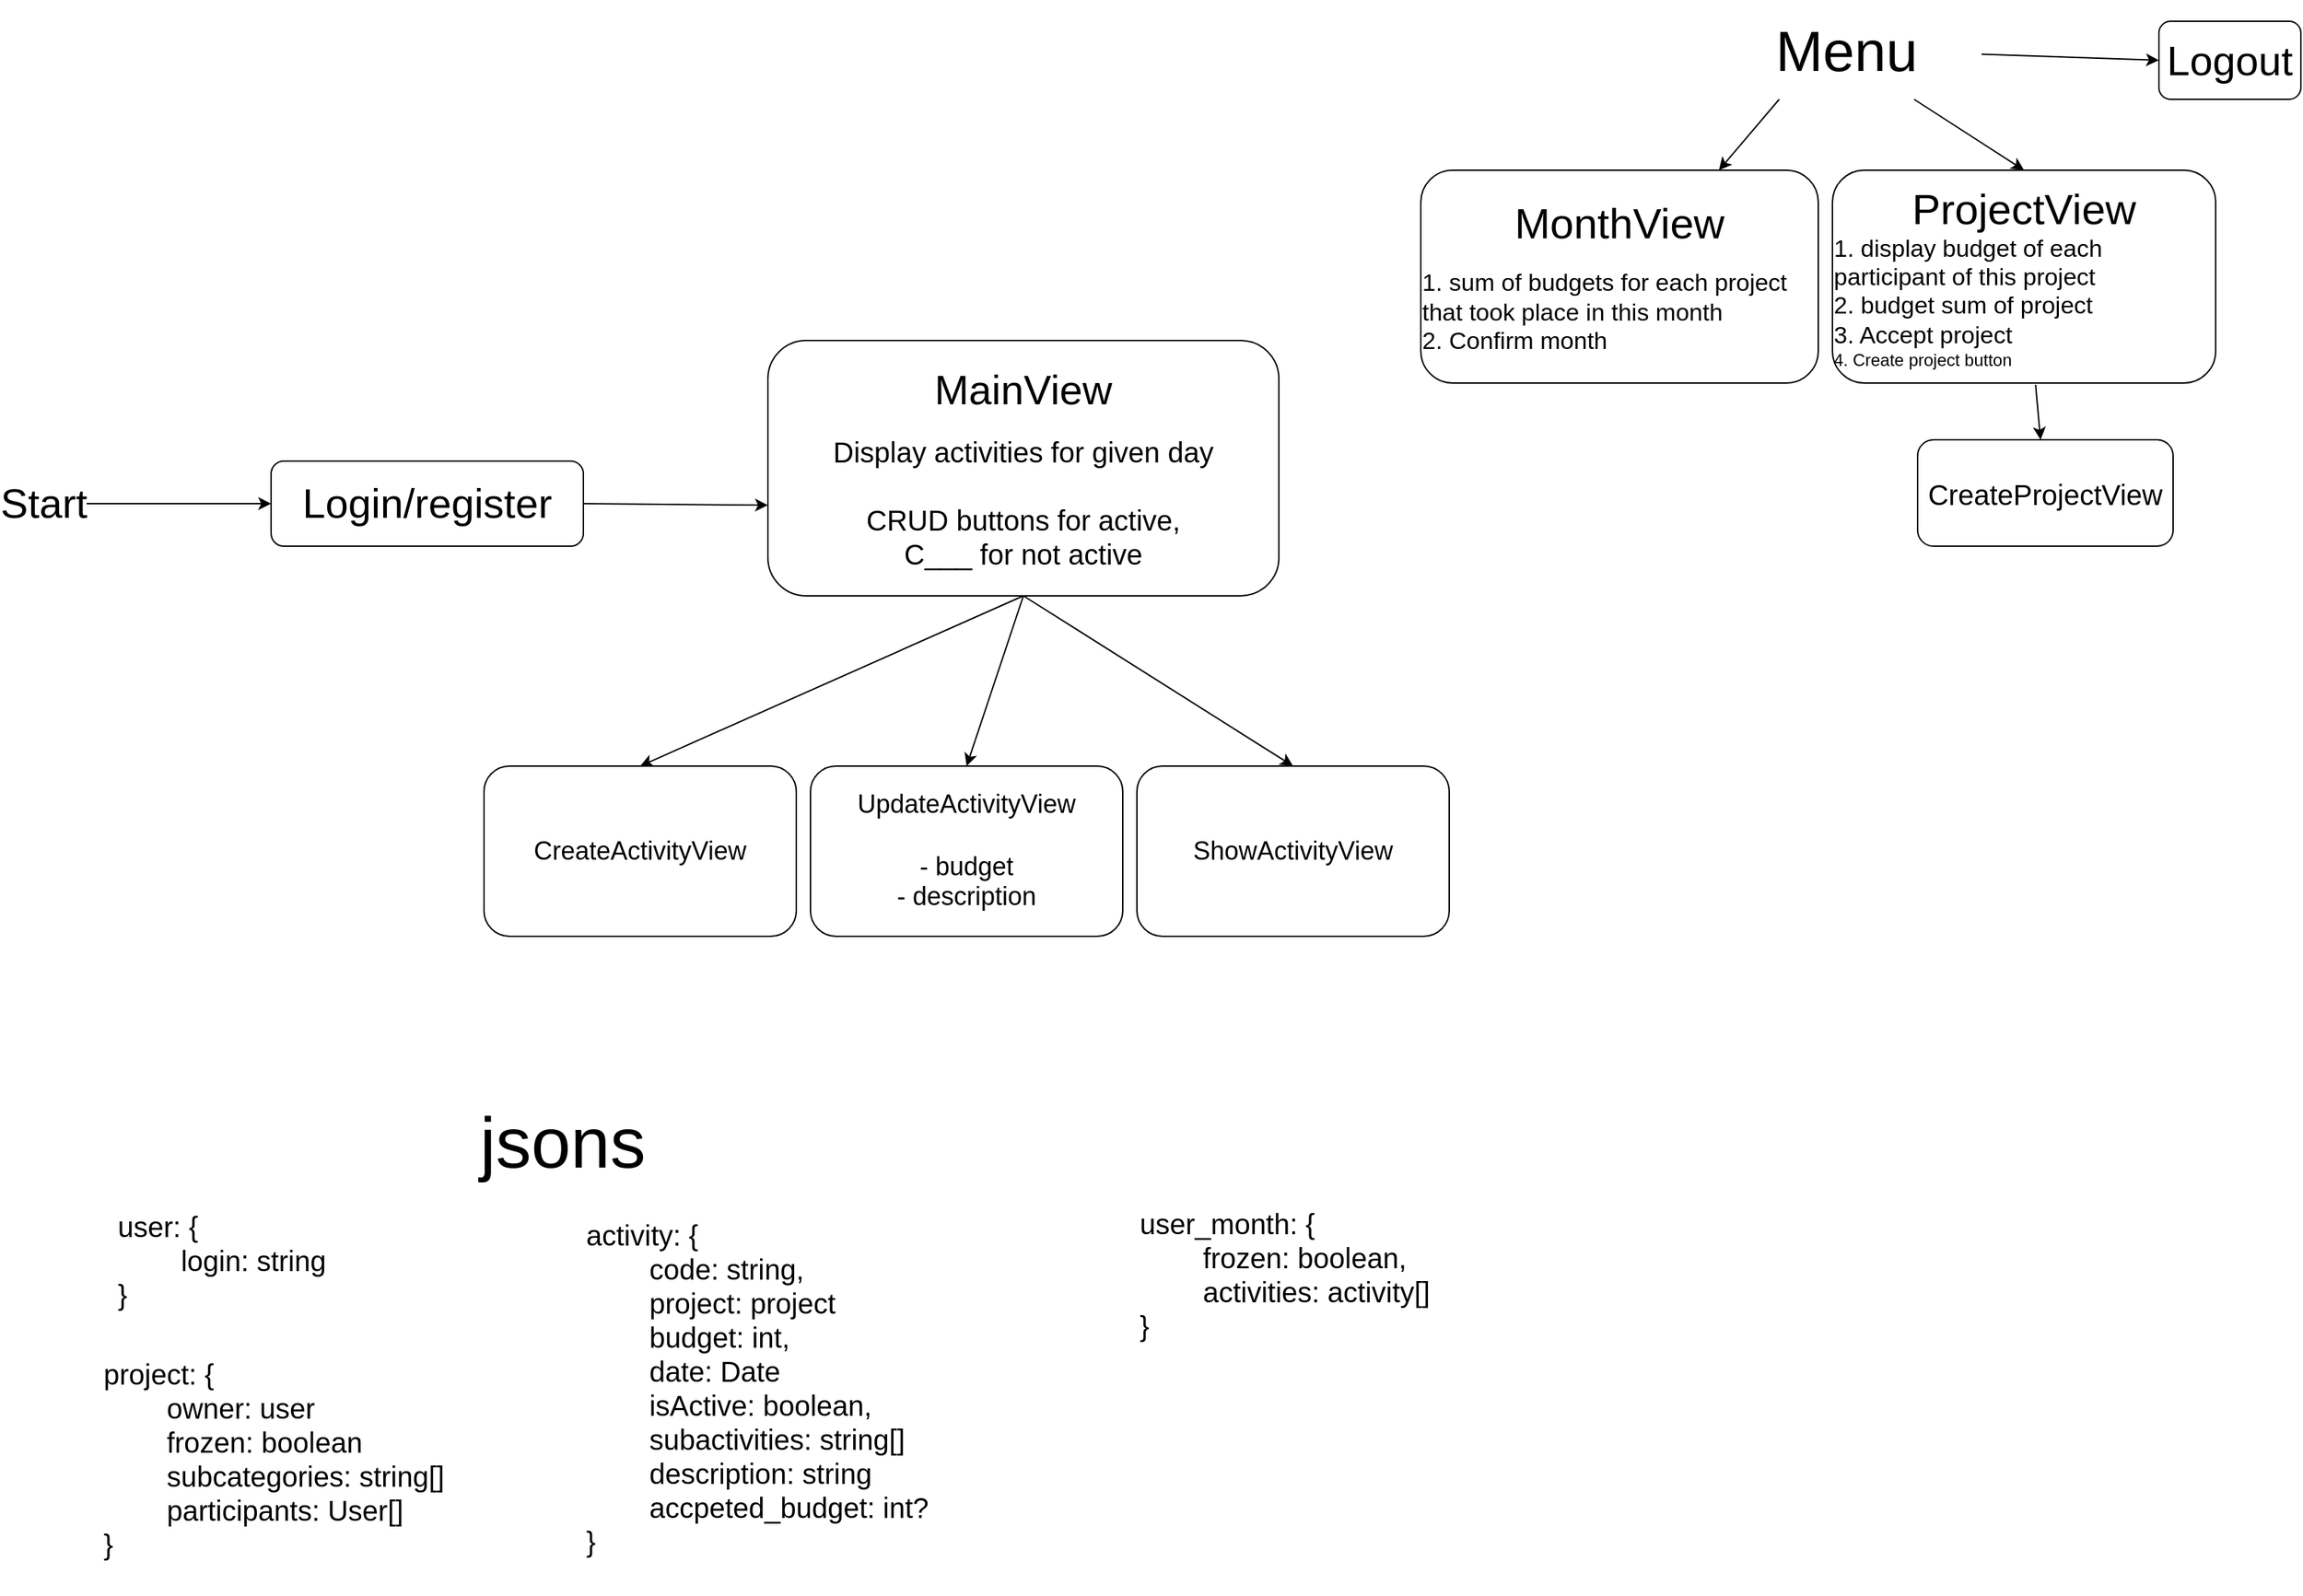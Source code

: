 <mxfile version="15.6.2" type="device"><diagram id="MiKN9EofbAmDDnsheNMB" name="Page-1"><mxGraphModel dx="1730" dy="2107" grid="1" gridSize="10" guides="1" tooltips="1" connect="1" arrows="1" fold="1" page="1" pageScale="1" pageWidth="850" pageHeight="1100" math="0" shadow="0"><root><mxCell id="0"/><mxCell id="1" parent="0"/><mxCell id="-mdsf9LLlibmEAXxMs5w-73" value="&lt;font style=&quot;font-size: 50px&quot;&gt;jsons&lt;br&gt;&lt;/font&gt;" style="text;html=1;align=center;verticalAlign=middle;resizable=0;points=[];autosize=1;strokeColor=none;fillColor=none;" parent="1" vertex="1"><mxGeometry x="360" y="560" width="130" height="30" as="geometry"/></mxCell><mxCell id="-mdsf9LLlibmEAXxMs5w-74" value="&lt;div style=&quot;font-size: 20px&quot;&gt;&lt;font style=&quot;font-size: 20px&quot;&gt;user: {&lt;/font&gt;&lt;/div&gt;&lt;div style=&quot;font-size: 20px&quot;&gt;&lt;font style=&quot;font-size: 20px&quot;&gt;&lt;span style=&quot;white-space: pre&quot;&gt;&#9;&lt;/span&gt;login: string&lt;br&gt;&lt;/font&gt;&lt;/div&gt;&lt;div style=&quot;font-size: 20px&quot;&gt;&lt;font style=&quot;font-size: 20px&quot;&gt;}&lt;/font&gt;&lt;/div&gt;&lt;div style=&quot;font-size: 20px&quot;&gt;&lt;font style=&quot;font-size: 20px&quot;&gt;&lt;br&gt;&lt;/font&gt;&lt;/div&gt;" style="text;html=1;align=left;verticalAlign=middle;resizable=0;points=[];autosize=1;strokeColor=none;fillColor=none;" parent="1" vertex="1"><mxGeometry x="110" y="640" width="160" height="60" as="geometry"/></mxCell><mxCell id="-mdsf9LLlibmEAXxMs5w-75" value="&lt;div style=&quot;font-size: 20px&quot;&gt;&lt;font style=&quot;font-size: 20px&quot;&gt;project: {&lt;/font&gt;&lt;/div&gt;&lt;div style=&quot;font-size: 20px&quot;&gt;&lt;font style=&quot;font-size: 20px&quot;&gt;&lt;span style=&quot;white-space: pre&quot;&gt;&#9;&lt;/span&gt;owner: user&lt;/font&gt;&lt;/div&gt;&lt;div style=&quot;font-size: 20px&quot;&gt;&lt;font style=&quot;font-size: 20px&quot;&gt;&lt;span style=&quot;white-space: pre&quot;&gt;&#9;&lt;/span&gt;frozen: boolean&lt;/font&gt;&lt;/div&gt;&lt;div style=&quot;font-size: 20px&quot;&gt;&lt;font style=&quot;font-size: 20px&quot;&gt;&lt;span style=&quot;white-space: pre&quot;&gt;&#9;&lt;/span&gt;subcategories: string[]&lt;/font&gt;&lt;/div&gt;&lt;div style=&quot;font-size: 20px&quot;&gt;&lt;font style=&quot;font-size: 20px&quot;&gt;&lt;span style=&quot;white-space: pre&quot;&gt;&#9;&lt;/span&gt;participants: User[]&lt;br&gt;&lt;/font&gt;&lt;/div&gt;&lt;div style=&quot;font-size: 20px&quot;&gt;&lt;font style=&quot;font-size: 20px&quot;&gt;}&lt;/font&gt;&lt;/div&gt;&lt;div style=&quot;font-size: 20px&quot;&gt;&lt;font style=&quot;font-size: 20px&quot;&gt;&lt;br&gt;&lt;/font&gt;&lt;/div&gt;" style="text;html=1;align=left;verticalAlign=middle;resizable=0;points=[];autosize=1;strokeColor=none;fillColor=none;" parent="1" vertex="1"><mxGeometry x="100" y="760" width="250" height="100" as="geometry"/></mxCell><mxCell id="-mdsf9LLlibmEAXxMs5w-76" value="&lt;div style=&quot;font-size: 20px&quot;&gt;&lt;font style=&quot;font-size: 20px&quot;&gt;activity: {&lt;/font&gt;&lt;/div&gt;&lt;div style=&quot;font-size: 20px&quot;&gt;&lt;font style=&quot;font-size: 20px&quot;&gt;&lt;span style=&quot;white-space: pre&quot;&gt;&#9;&lt;/span&gt;code: string,&lt;/font&gt;&lt;/div&gt;&lt;div style=&quot;font-size: 20px&quot;&gt;&lt;font style=&quot;font-size: 20px&quot;&gt;&lt;span style=&quot;white-space: pre&quot;&gt;&#9;&lt;/span&gt;project: project&lt;/font&gt;&lt;/div&gt;&lt;div style=&quot;font-size: 20px&quot;&gt;&lt;font style=&quot;font-size: 20px&quot;&gt;&lt;span style=&quot;white-space: pre&quot;&gt;&#9;&lt;/span&gt;budget: int,&lt;/font&gt;&lt;/div&gt;&lt;div style=&quot;font-size: 20px&quot;&gt;&lt;font style=&quot;font-size: 20px&quot;&gt;&lt;span style=&quot;white-space: pre&quot;&gt;&#9;&lt;/span&gt;date: Date&lt;br&gt;&lt;/font&gt;&lt;/div&gt;&lt;div style=&quot;font-size: 20px&quot;&gt;&lt;font style=&quot;font-size: 20px&quot;&gt;&lt;span style=&quot;white-space: pre&quot;&gt;&#9;&lt;/span&gt;isActive: boolean,&lt;/font&gt;&lt;/div&gt;&lt;div style=&quot;font-size: 20px&quot;&gt;&lt;font style=&quot;font-size: 20px&quot;&gt;&lt;span style=&quot;white-space: pre&quot;&gt;&#9;&lt;/span&gt;subactivities: string[]&lt;/font&gt;&lt;/div&gt;&lt;div style=&quot;font-size: 20px&quot;&gt;&lt;font style=&quot;font-size: 20px&quot;&gt;&lt;span style=&quot;white-space: pre&quot;&gt;&#9;&lt;/span&gt;description: string&lt;br&gt;&lt;/font&gt;&lt;/div&gt;&lt;div style=&quot;font-size: 20px&quot;&gt;&lt;font style=&quot;font-size: 20px&quot;&gt;&lt;span style=&quot;white-space: pre&quot;&gt;&#9;&lt;/span&gt;accpeted_budget: int?&lt;/font&gt;&lt;/div&gt;&lt;div style=&quot;font-size: 20px&quot;&gt;&lt;font style=&quot;font-size: 20px&quot;&gt;}&lt;/font&gt;&lt;/div&gt;&lt;div style=&quot;font-size: 20px&quot;&gt;&lt;font style=&quot;font-size: 20px&quot;&gt;&lt;br&gt;&lt;/font&gt;&lt;/div&gt;" style="text;html=1;align=left;verticalAlign=middle;resizable=0;points=[];autosize=1;strokeColor=none;fillColor=none;" parent="1" vertex="1"><mxGeometry x="440" y="680" width="260" height="160" as="geometry"/></mxCell><mxCell id="JxFbgZxQvd6fo9st3SEN-1" value="&lt;div style=&quot;font-size: 20px&quot;&gt;&lt;font style=&quot;font-size: 20px&quot;&gt;user_month: {&lt;/font&gt;&lt;/div&gt;&lt;div style=&quot;font-size: 20px&quot;&gt;&lt;font style=&quot;font-size: 20px&quot;&gt;&lt;span style=&quot;white-space: pre&quot;&gt;&#9;frozen&lt;/span&gt;: boolean,&lt;/font&gt;&lt;/div&gt;&lt;div style=&quot;font-size: 20px&quot;&gt;&lt;font style=&quot;font-size: 20px&quot;&gt;&lt;span style=&quot;white-space: pre&quot;&gt;&#9;&lt;/span&gt;activities: activity[]&lt;br&gt;&lt;/font&gt;&lt;/div&gt;&lt;div style=&quot;font-size: 20px&quot;&gt;&lt;font style=&quot;font-size: 20px&quot;&gt;}&lt;/font&gt;&lt;/div&gt;&lt;div style=&quot;font-size: 20px&quot;&gt;&lt;font style=&quot;font-size: 20px&quot;&gt;&lt;br&gt;&lt;/font&gt;&lt;/div&gt;" style="text;html=1;align=left;verticalAlign=middle;resizable=0;points=[];autosize=1;strokeColor=none;fillColor=none;" vertex="1" parent="1"><mxGeometry x="830" y="640" width="220" height="80" as="geometry"/></mxCell><mxCell id="JxFbgZxQvd6fo9st3SEN-3" value="&lt;font style=&quot;font-size: 29px&quot;&gt;Login/&lt;font style=&quot;font-size: 29px&quot;&gt;register&lt;/font&gt;&lt;/font&gt;" style="rounded=1;whiteSpace=wrap;html=1;" vertex="1" parent="1"><mxGeometry x="220" y="95" width="220" height="60" as="geometry"/></mxCell><mxCell id="JxFbgZxQvd6fo9st3SEN-4" value="" style="endArrow=classic;html=1;rounded=0;fontSize=29;entryX=0;entryY=0.5;entryDx=0;entryDy=0;exitX=1;exitY=0.5;exitDx=0;exitDy=0;" edge="1" parent="1" source="JxFbgZxQvd6fo9st3SEN-5" target="JxFbgZxQvd6fo9st3SEN-3"><mxGeometry width="50" height="50" relative="1" as="geometry"><mxPoint x="100" y="130" as="sourcePoint"/><mxPoint x="660" y="180" as="targetPoint"/></mxGeometry></mxCell><mxCell id="JxFbgZxQvd6fo9st3SEN-5" value="Start" style="text;html=1;strokeColor=none;fillColor=none;align=center;verticalAlign=middle;whiteSpace=wrap;rounded=0;fontSize=29;" vertex="1" parent="1"><mxGeometry x="30" y="110" width="60" height="30" as="geometry"/></mxCell><mxCell id="JxFbgZxQvd6fo9st3SEN-6" value="" style="endArrow=classic;html=1;rounded=0;fontSize=29;exitX=1;exitY=0.5;exitDx=0;exitDy=0;entryX=0;entryY=0.645;entryDx=0;entryDy=0;entryPerimeter=0;" edge="1" parent="1" source="JxFbgZxQvd6fo9st3SEN-3" target="JxFbgZxQvd6fo9st3SEN-8"><mxGeometry width="50" height="50" relative="1" as="geometry"><mxPoint x="450" y="225" as="sourcePoint"/><mxPoint x="580" y="125" as="targetPoint"/></mxGeometry></mxCell><mxCell id="JxFbgZxQvd6fo9st3SEN-8" value="&lt;div&gt;&lt;font style=&quot;font-size: 29px&quot;&gt;MainView&lt;br&gt;&lt;/font&gt;&lt;/div&gt;&lt;div&gt;&lt;br&gt;&lt;/div&gt;&lt;div style=&quot;font-size: 20px&quot;&gt;Display activities for given day&lt;/div&gt;&lt;div style=&quot;font-size: 20px&quot;&gt;&lt;br&gt;&lt;/div&gt;&lt;div style=&quot;font-size: 20px&quot;&gt;CRUD buttons for active, &lt;br&gt;&lt;/div&gt;&lt;div style=&quot;font-size: 20px&quot;&gt;C___ for not active&lt;/div&gt;" style="rounded=1;whiteSpace=wrap;html=1;" vertex="1" parent="1"><mxGeometry x="570" y="10" width="360" height="180" as="geometry"/></mxCell><mxCell id="JxFbgZxQvd6fo9st3SEN-9" value="&lt;div style=&quot;font-size: 18px&quot;&gt;&lt;font style=&quot;font-size: 18px&quot;&gt;CreateActivityView&lt;/font&gt;&lt;/div&gt;" style="rounded=1;whiteSpace=wrap;html=1;" vertex="1" parent="1"><mxGeometry x="370" y="310" width="220" height="120" as="geometry"/></mxCell><mxCell id="JxFbgZxQvd6fo9st3SEN-10" value="&lt;div&gt;&lt;font style=&quot;font-size: 30px&quot;&gt;MonthView&lt;/font&gt;&lt;/div&gt;&lt;div&gt;&lt;br&gt;&lt;/div&gt;&lt;div align=&quot;left&quot;&gt;&lt;font style=&quot;font-size: 17px&quot;&gt;1. sum of budgets for each project that took place in this month&lt;/font&gt;&lt;/div&gt;&lt;div align=&quot;left&quot;&gt;&lt;font style=&quot;font-size: 17px&quot;&gt;2. Confirm month&lt;br&gt;&lt;/font&gt;&lt;/div&gt;" style="rounded=1;whiteSpace=wrap;html=1;" vertex="1" parent="1"><mxGeometry x="1030" y="-110" width="280" height="150" as="geometry"/></mxCell><mxCell id="JxFbgZxQvd6fo9st3SEN-12" value="" style="endArrow=classic;html=1;rounded=0;fontSize=30;exitX=0.5;exitY=1;exitDx=0;exitDy=0;entryX=0.5;entryY=0;entryDx=0;entryDy=0;" edge="1" parent="1" source="JxFbgZxQvd6fo9st3SEN-8" target="JxFbgZxQvd6fo9st3SEN-9"><mxGeometry width="50" height="50" relative="1" as="geometry"><mxPoint x="620" y="200" as="sourcePoint"/><mxPoint x="670" y="150" as="targetPoint"/></mxGeometry></mxCell><mxCell id="JxFbgZxQvd6fo9st3SEN-15" value="" style="endArrow=classic;html=1;rounded=0;fontSize=30;exitX=0.5;exitY=1;exitDx=0;exitDy=0;entryX=0.5;entryY=0;entryDx=0;entryDy=0;" edge="1" parent="1" source="JxFbgZxQvd6fo9st3SEN-8" target="JxFbgZxQvd6fo9st3SEN-16"><mxGeometry width="50" height="50" relative="1" as="geometry"><mxPoint x="760" y="200" as="sourcePoint"/><mxPoint x="820" y="260" as="targetPoint"/></mxGeometry></mxCell><mxCell id="JxFbgZxQvd6fo9st3SEN-16" value="&lt;div style=&quot;font-size: 18px&quot;&gt;&lt;font style=&quot;font-size: 18px&quot;&gt;UpdateActivityView&lt;/font&gt;&lt;/div&gt;&lt;div style=&quot;font-size: 18px&quot;&gt;&lt;font style=&quot;font-size: 18px&quot;&gt;&lt;br&gt;&lt;/font&gt;&lt;/div&gt;&lt;div style=&quot;font-size: 18px&quot;&gt;&lt;font style=&quot;font-size: 18px&quot;&gt;- budget&lt;/font&gt;&lt;/div&gt;&lt;div style=&quot;font-size: 18px&quot;&gt;&lt;font style=&quot;font-size: 18px&quot;&gt;- description&lt;br&gt;&lt;/font&gt;&lt;/div&gt;" style="rounded=1;whiteSpace=wrap;html=1;" vertex="1" parent="1"><mxGeometry x="600" y="310" width="220" height="120" as="geometry"/></mxCell><mxCell id="JxFbgZxQvd6fo9st3SEN-17" value="&lt;div style=&quot;font-size: 18px&quot;&gt;&lt;font style=&quot;font-size: 18px&quot;&gt;ShowActivityView&lt;/font&gt;&lt;/div&gt;" style="rounded=1;whiteSpace=wrap;html=1;" vertex="1" parent="1"><mxGeometry x="830" y="310" width="220" height="120" as="geometry"/></mxCell><mxCell id="JxFbgZxQvd6fo9st3SEN-19" value="" style="endArrow=classic;html=1;rounded=0;fontSize=30;entryX=0.5;entryY=0;entryDx=0;entryDy=0;" edge="1" parent="1" target="JxFbgZxQvd6fo9st3SEN-17"><mxGeometry width="50" height="50" relative="1" as="geometry"><mxPoint x="750" y="190" as="sourcePoint"/><mxPoint x="720" y="320" as="targetPoint"/></mxGeometry></mxCell><mxCell id="JxFbgZxQvd6fo9st3SEN-20" value="&lt;font style=&quot;font-size: 40px&quot;&gt;Menu&lt;/font&gt;" style="text;html=1;strokeColor=none;fillColor=none;align=center;verticalAlign=middle;whiteSpace=wrap;rounded=0;fontSize=13;" vertex="1" parent="1"><mxGeometry x="1235" y="-230" width="190" height="70" as="geometry"/></mxCell><mxCell id="JxFbgZxQvd6fo9st3SEN-22" value="" style="endArrow=classic;html=1;rounded=0;fontSize=30;entryX=0.75;entryY=0;entryDx=0;entryDy=0;exitX=0.25;exitY=1;exitDx=0;exitDy=0;" edge="1" parent="1" source="JxFbgZxQvd6fo9st3SEN-20" target="JxFbgZxQvd6fo9st3SEN-10"><mxGeometry width="50" height="50" relative="1" as="geometry"><mxPoint x="1300" y="-160" as="sourcePoint"/><mxPoint x="1680" y="100" as="targetPoint"/></mxGeometry></mxCell><mxCell id="JxFbgZxQvd6fo9st3SEN-23" value="&lt;div&gt;&lt;font style=&quot;font-size: 30px&quot;&gt;ProjectView&lt;/font&gt;&lt;/div&gt;&lt;div align=&quot;left&quot;&gt;&lt;font style=&quot;font-size: 17px&quot;&gt;1. display budget of each participant of this project&lt;/font&gt;&lt;/div&gt;&lt;div align=&quot;left&quot;&gt;&lt;font style=&quot;font-size: 17px&quot;&gt;2. budget sum of project&lt;br&gt;&lt;/font&gt;&lt;/div&gt;&lt;div align=&quot;left&quot;&gt;&lt;font style=&quot;font-size: 17px&quot;&gt;3. Accept project&lt;/font&gt;&lt;br&gt;&lt;/div&gt;&lt;div align=&quot;left&quot;&gt;4. Create project button&lt;/div&gt;" style="rounded=1;whiteSpace=wrap;html=1;" vertex="1" parent="1"><mxGeometry x="1320" y="-110" width="270" height="150" as="geometry"/></mxCell><mxCell id="JxFbgZxQvd6fo9st3SEN-24" value="&lt;div style=&quot;font-size: 20px&quot;&gt;&lt;font style=&quot;font-size: 20px&quot;&gt;CreateProjectView&lt;/font&gt;&lt;/div&gt;" style="rounded=1;whiteSpace=wrap;html=1;" vertex="1" parent="1"><mxGeometry x="1380" y="80" width="180" height="75" as="geometry"/></mxCell><mxCell id="JxFbgZxQvd6fo9st3SEN-25" value="" style="endArrow=classic;html=1;rounded=0;fontSize=30;exitX=0.53;exitY=1.008;exitDx=0;exitDy=0;exitPerimeter=0;" edge="1" parent="1" source="JxFbgZxQvd6fo9st3SEN-23" target="JxFbgZxQvd6fo9st3SEN-24"><mxGeometry width="50" height="50" relative="1" as="geometry"><mxPoint x="1276.176" y="-150" as="sourcePoint"/><mxPoint x="1185" y="-100" as="targetPoint"/></mxGeometry></mxCell><mxCell id="JxFbgZxQvd6fo9st3SEN-26" value="" style="endArrow=classic;html=1;rounded=0;fontSize=30;entryX=0.5;entryY=0;entryDx=0;entryDy=0;exitX=0.75;exitY=1;exitDx=0;exitDy=0;" edge="1" parent="1" source="JxFbgZxQvd6fo9st3SEN-20" target="JxFbgZxQvd6fo9st3SEN-23"><mxGeometry width="50" height="50" relative="1" as="geometry"><mxPoint x="1292.5" y="-150" as="sourcePoint"/><mxPoint x="1242.5" y="-100" as="targetPoint"/></mxGeometry></mxCell><mxCell id="JxFbgZxQvd6fo9st3SEN-28" value="&lt;font style=&quot;font-size: 29px&quot;&gt;Logout&lt;/font&gt;" style="rounded=1;whiteSpace=wrap;html=1;" vertex="1" parent="1"><mxGeometry x="1550" y="-215" width="100" height="55" as="geometry"/></mxCell><mxCell id="JxFbgZxQvd6fo9st3SEN-30" value="" style="endArrow=classic;html=1;rounded=0;fontSize=30;entryX=0;entryY=0.5;entryDx=0;entryDy=0;" edge="1" parent="1" source="JxFbgZxQvd6fo9st3SEN-20" target="JxFbgZxQvd6fo9st3SEN-28"><mxGeometry width="50" height="50" relative="1" as="geometry"><mxPoint x="1387.5" y="-150.0" as="sourcePoint"/><mxPoint x="1465" y="-100.0" as="targetPoint"/></mxGeometry></mxCell></root></mxGraphModel></diagram></mxfile>